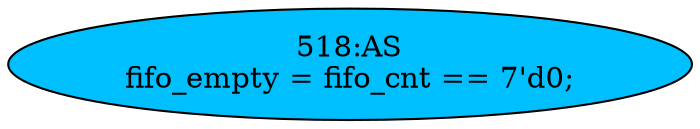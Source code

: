 strict digraph "" {
	node [label="\N"];
	"518:AS"	 [ast="<pyverilog.vparser.ast.Assign object at 0x7feea1c0bc90>",
		def_var="['fifo_empty']",
		fillcolor=deepskyblue,
		label="518:AS
fifo_empty = fifo_cnt == 7'd0;",
		statements="[]",
		style=filled,
		typ=Assign,
		use_var="['fifo_cnt']"];
}
